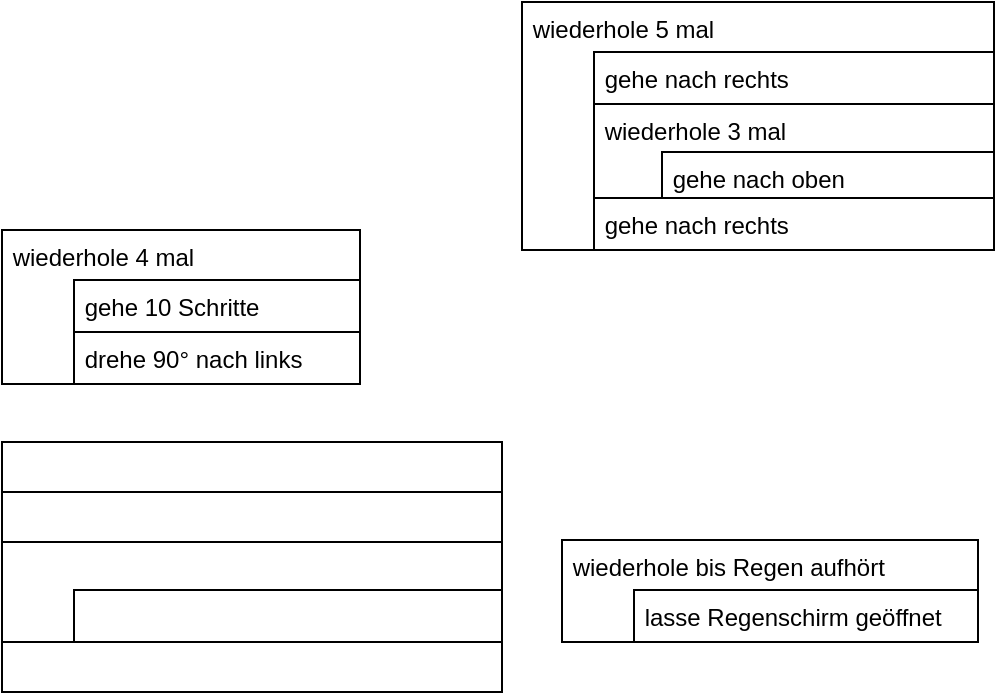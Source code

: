 <mxfile version="26.0.8" pages="3">
  <diagram name="Wiederholung" id="fxJKZWlCCIAiSNxTkQP0">
    <mxGraphModel dx="794" dy="499" grid="0" gridSize="10" guides="1" tooltips="1" connect="1" arrows="1" fold="1" page="1" pageScale="1" pageWidth="827" pageHeight="1169" math="0" shadow="0">
      <root>
        <mxCell id="0" />
        <mxCell id="1" parent="0" />
        <mxCell id="rZGewC-Qt5ic17o-jG2J-1" value="&amp;nbsp;wiederhole 4 mal" style="rounded=0;whiteSpace=wrap;html=1;align=left;verticalAlign=top;" parent="1" vertex="1">
          <mxGeometry x="256" y="187" width="179" height="77" as="geometry" />
        </mxCell>
        <mxCell id="rZGewC-Qt5ic17o-jG2J-2" value="&amp;nbsp;gehe 10 Schritte" style="rounded=0;whiteSpace=wrap;html=1;align=left;verticalAlign=top;" parent="1" vertex="1">
          <mxGeometry x="292" y="212" width="143" height="26" as="geometry" />
        </mxCell>
        <mxCell id="rZGewC-Qt5ic17o-jG2J-3" value="&amp;nbsp;drehe 90° nach links" style="rounded=0;whiteSpace=wrap;html=1;align=left;verticalAlign=top;" parent="1" vertex="1">
          <mxGeometry x="292" y="238" width="143" height="26" as="geometry" />
        </mxCell>
        <mxCell id="rZGewC-Qt5ic17o-jG2J-4" value="" style="rounded=0;whiteSpace=wrap;html=1;align=left;verticalAlign=top;" parent="1" vertex="1">
          <mxGeometry x="256" y="342" width="250" height="51" as="geometry" />
        </mxCell>
        <mxCell id="rZGewC-Qt5ic17o-jG2J-5" value="" style="rounded=0;whiteSpace=wrap;html=1;align=left;verticalAlign=top;" parent="1" vertex="1">
          <mxGeometry x="292" y="367" width="214" height="26" as="geometry" />
        </mxCell>
        <mxCell id="rZGewC-Qt5ic17o-jG2J-7" value="" style="rounded=0;whiteSpace=wrap;html=1;align=left;verticalAlign=top;" parent="1" vertex="1">
          <mxGeometry x="256" y="318" width="250" height="25" as="geometry" />
        </mxCell>
        <mxCell id="rZGewC-Qt5ic17o-jG2J-8" value="" style="rounded=0;whiteSpace=wrap;html=1;align=left;verticalAlign=top;" parent="1" vertex="1">
          <mxGeometry x="256" y="293" width="250" height="25" as="geometry" />
        </mxCell>
        <mxCell id="rZGewC-Qt5ic17o-jG2J-9" value="" style="rounded=0;whiteSpace=wrap;html=1;align=left;verticalAlign=top;" parent="1" vertex="1">
          <mxGeometry x="256" y="393" width="250" height="25" as="geometry" />
        </mxCell>
        <mxCell id="rZGewC-Qt5ic17o-jG2J-10" value="&amp;nbsp;wiederhole 5 mal" style="rounded=0;whiteSpace=wrap;html=1;align=left;verticalAlign=top;" parent="1" vertex="1">
          <mxGeometry x="516" y="73" width="236" height="124" as="geometry" />
        </mxCell>
        <mxCell id="rZGewC-Qt5ic17o-jG2J-11" value="&amp;nbsp;gehe nach rechts" style="rounded=0;whiteSpace=wrap;html=1;align=left;verticalAlign=top;" parent="1" vertex="1">
          <mxGeometry x="552" y="98" width="200" height="26" as="geometry" />
        </mxCell>
        <mxCell id="rZGewC-Qt5ic17o-jG2J-12" value="&amp;nbsp;wiederhole 3 mal" style="rounded=0;whiteSpace=wrap;html=1;align=left;verticalAlign=top;" parent="1" vertex="1">
          <mxGeometry x="552" y="124" width="200" height="50" as="geometry" />
        </mxCell>
        <mxCell id="rZGewC-Qt5ic17o-jG2J-13" value="&amp;nbsp;gehe nach oben" style="rounded=0;whiteSpace=wrap;html=1;align=left;verticalAlign=top;" parent="1" vertex="1">
          <mxGeometry x="586" y="148" width="166" height="26" as="geometry" />
        </mxCell>
        <mxCell id="rZGewC-Qt5ic17o-jG2J-14" value="&amp;nbsp;gehe nach rechts" style="rounded=0;whiteSpace=wrap;html=1;align=left;verticalAlign=top;" parent="1" vertex="1">
          <mxGeometry x="552" y="171" width="200" height="26" as="geometry" />
        </mxCell>
        <mxCell id="nq5GTvRXOFkUORf3l-xx-1" value="&amp;nbsp;wiederhole bis Regen aufhört" style="rounded=0;whiteSpace=wrap;html=1;align=left;verticalAlign=top;" vertex="1" parent="1">
          <mxGeometry x="536" y="342" width="208" height="51" as="geometry" />
        </mxCell>
        <mxCell id="nq5GTvRXOFkUORf3l-xx-2" value="&amp;nbsp;lasse Regenschirm geöffnet" style="rounded=0;whiteSpace=wrap;html=1;align=left;verticalAlign=top;" vertex="1" parent="1">
          <mxGeometry x="572" y="367" width="172" height="26" as="geometry" />
        </mxCell>
      </root>
    </mxGraphModel>
  </diagram>
  <diagram id="41RWlp7ahP6p-kArq-zs" name="Bedingte Anweisung">
    <mxGraphModel dx="318" dy="200" grid="0" gridSize="10" guides="1" tooltips="1" connect="1" arrows="1" fold="1" page="1" pageScale="1" pageWidth="827" pageHeight="1169" math="0" shadow="0">
      <root>
        <mxCell id="0" />
        <mxCell id="1" parent="0" />
        <mxCell id="xBayoCm-xm0rbq74GYGa-1" value="Wecker klingelt?" style="rounded=0;whiteSpace=wrap;html=1;align=center;verticalAlign=top;" vertex="1" parent="1">
          <mxGeometry x="122" y="114" width="170" height="95" as="geometry" />
        </mxCell>
        <mxCell id="xBayoCm-xm0rbq74GYGa-2" value="&amp;nbsp;aufstehen" style="rounded=0;whiteSpace=wrap;html=1;align=left;verticalAlign=top;" vertex="1" parent="1">
          <mxGeometry x="122" y="157" width="85" height="27" as="geometry" />
        </mxCell>
        <mxCell id="xBayoCm-xm0rbq74GYGa-3" value="&amp;nbsp;frühstücken" style="rounded=0;whiteSpace=wrap;html=1;align=left;verticalAlign=top;" vertex="1" parent="1">
          <mxGeometry x="122" y="183" width="85" height="26" as="geometry" />
        </mxCell>
        <mxCell id="xBayoCm-xm0rbq74GYGa-4" value="&amp;nbsp;" style="rounded=0;whiteSpace=wrap;html=1;align=left;verticalAlign=top;" vertex="1" parent="1">
          <mxGeometry x="207" y="157" width="85" height="52" as="geometry" />
        </mxCell>
        <mxCell id="xBayoCm-xm0rbq74GYGa-5" value="" style="endArrow=none;html=1;rounded=0;exitX=1;exitY=1;exitDx=0;exitDy=0;entryX=1;entryY=0;entryDx=0;entryDy=0;" edge="1" parent="1" source="xBayoCm-xm0rbq74GYGa-3" target="xBayoCm-xm0rbq74GYGa-4">
          <mxGeometry width="50" height="50" relative="1" as="geometry">
            <mxPoint x="383" y="286" as="sourcePoint" />
            <mxPoint x="433" y="236" as="targetPoint" />
          </mxGeometry>
        </mxCell>
        <mxCell id="xBayoCm-xm0rbq74GYGa-6" value="" style="endArrow=none;html=1;rounded=0;exitX=0;exitY=0;exitDx=0;exitDy=0;entryX=0;entryY=0;entryDx=0;entryDy=0;" edge="1" parent="1" source="xBayoCm-xm0rbq74GYGa-1" target="xBayoCm-xm0rbq74GYGa-4">
          <mxGeometry width="50" height="50" relative="1" as="geometry">
            <mxPoint x="383" y="286" as="sourcePoint" />
            <mxPoint x="433" y="236" as="targetPoint" />
          </mxGeometry>
        </mxCell>
        <mxCell id="xBayoCm-xm0rbq74GYGa-7" value="" style="endArrow=none;html=1;rounded=0;exitX=0;exitY=0;exitDx=0;exitDy=0;entryX=1;entryY=0;entryDx=0;entryDy=0;" edge="1" parent="1" source="xBayoCm-xm0rbq74GYGa-4" target="xBayoCm-xm0rbq74GYGa-1">
          <mxGeometry width="50" height="50" relative="1" as="geometry">
            <mxPoint x="132" y="124" as="sourcePoint" />
            <mxPoint x="217" y="167" as="targetPoint" />
          </mxGeometry>
        </mxCell>
        <mxCell id="xBayoCm-xm0rbq74GYGa-8" value="ja" style="text;html=1;align=center;verticalAlign=middle;whiteSpace=wrap;rounded=0;" vertex="1" parent="1">
          <mxGeometry x="106" y="132" width="60" height="30" as="geometry" />
        </mxCell>
        <mxCell id="xBayoCm-xm0rbq74GYGa-9" value="nein" style="text;html=1;align=center;verticalAlign=middle;whiteSpace=wrap;rounded=0;" vertex="1" parent="1">
          <mxGeometry x="244" y="132" width="60" height="30" as="geometry" />
        </mxCell>
      </root>
    </mxGraphModel>
  </diagram>
  <diagram id="WCiinA4fMk08E-UypfRu" name="Seite-3">
    <mxGraphModel dx="662" dy="416" grid="0" gridSize="10" guides="1" tooltips="1" connect="1" arrows="1" fold="1" page="1" pageScale="1" pageWidth="827" pageHeight="1169" math="0" shadow="0">
      <root>
        <mxCell id="0" />
        <mxCell id="1" parent="0" />
        <mxCell id="baj0vx06Fik4e5a-R3JF-1" value="&amp;nbsp;wiederhole 8 mal" style="rounded=0;whiteSpace=wrap;html=1;align=left;verticalAlign=top;" vertex="1" parent="1">
          <mxGeometry x="102" y="141" width="195" height="129" as="geometry" />
        </mxCell>
        <mxCell id="baj0vx06Fik4e5a-R3JF-2" value="&amp;nbsp;färbe Feld" style="rounded=0;whiteSpace=wrap;html=1;align=left;verticalAlign=top;" vertex="1" parent="1">
          <mxGeometry x="138" y="166" width="159" height="26" as="geometry" />
        </mxCell>
        <mxCell id="baj0vx06Fik4e5a-R3JF-3" value="&amp;nbsp;gehe nach rechts" style="rounded=0;whiteSpace=wrap;html=1;align=left;verticalAlign=top;" vertex="1" parent="1">
          <mxGeometry x="102" y="117" width="195" height="25" as="geometry" />
        </mxCell>
        <mxCell id="baj0vx06Fik4e5a-R3JF-4" value="&amp;nbsp;gehe nach rechts" style="rounded=0;whiteSpace=wrap;html=1;align=left;verticalAlign=top;" vertex="1" parent="1">
          <mxGeometry x="102" y="92" width="195" height="25" as="geometry" />
        </mxCell>
        <mxCell id="baj0vx06Fik4e5a-R3JF-6" value="&amp;nbsp;gehe nach rechts" style="rounded=0;whiteSpace=wrap;html=1;align=left;verticalAlign=top;" vertex="1" parent="1">
          <mxGeometry x="138" y="192" width="159" height="26" as="geometry" />
        </mxCell>
        <mxCell id="baj0vx06Fik4e5a-R3JF-8" value="&amp;nbsp;färbe Feld" style="rounded=0;whiteSpace=wrap;html=1;align=left;verticalAlign=top;" vertex="1" parent="1">
          <mxGeometry x="138" y="218" width="159" height="26" as="geometry" />
        </mxCell>
        <mxCell id="baj0vx06Fik4e5a-R3JF-9" value="&amp;nbsp;gehe nach oben" style="rounded=0;whiteSpace=wrap;html=1;align=left;verticalAlign=top;" vertex="1" parent="1">
          <mxGeometry x="138" y="244" width="159" height="26" as="geometry" />
        </mxCell>
      </root>
    </mxGraphModel>
  </diagram>
</mxfile>
